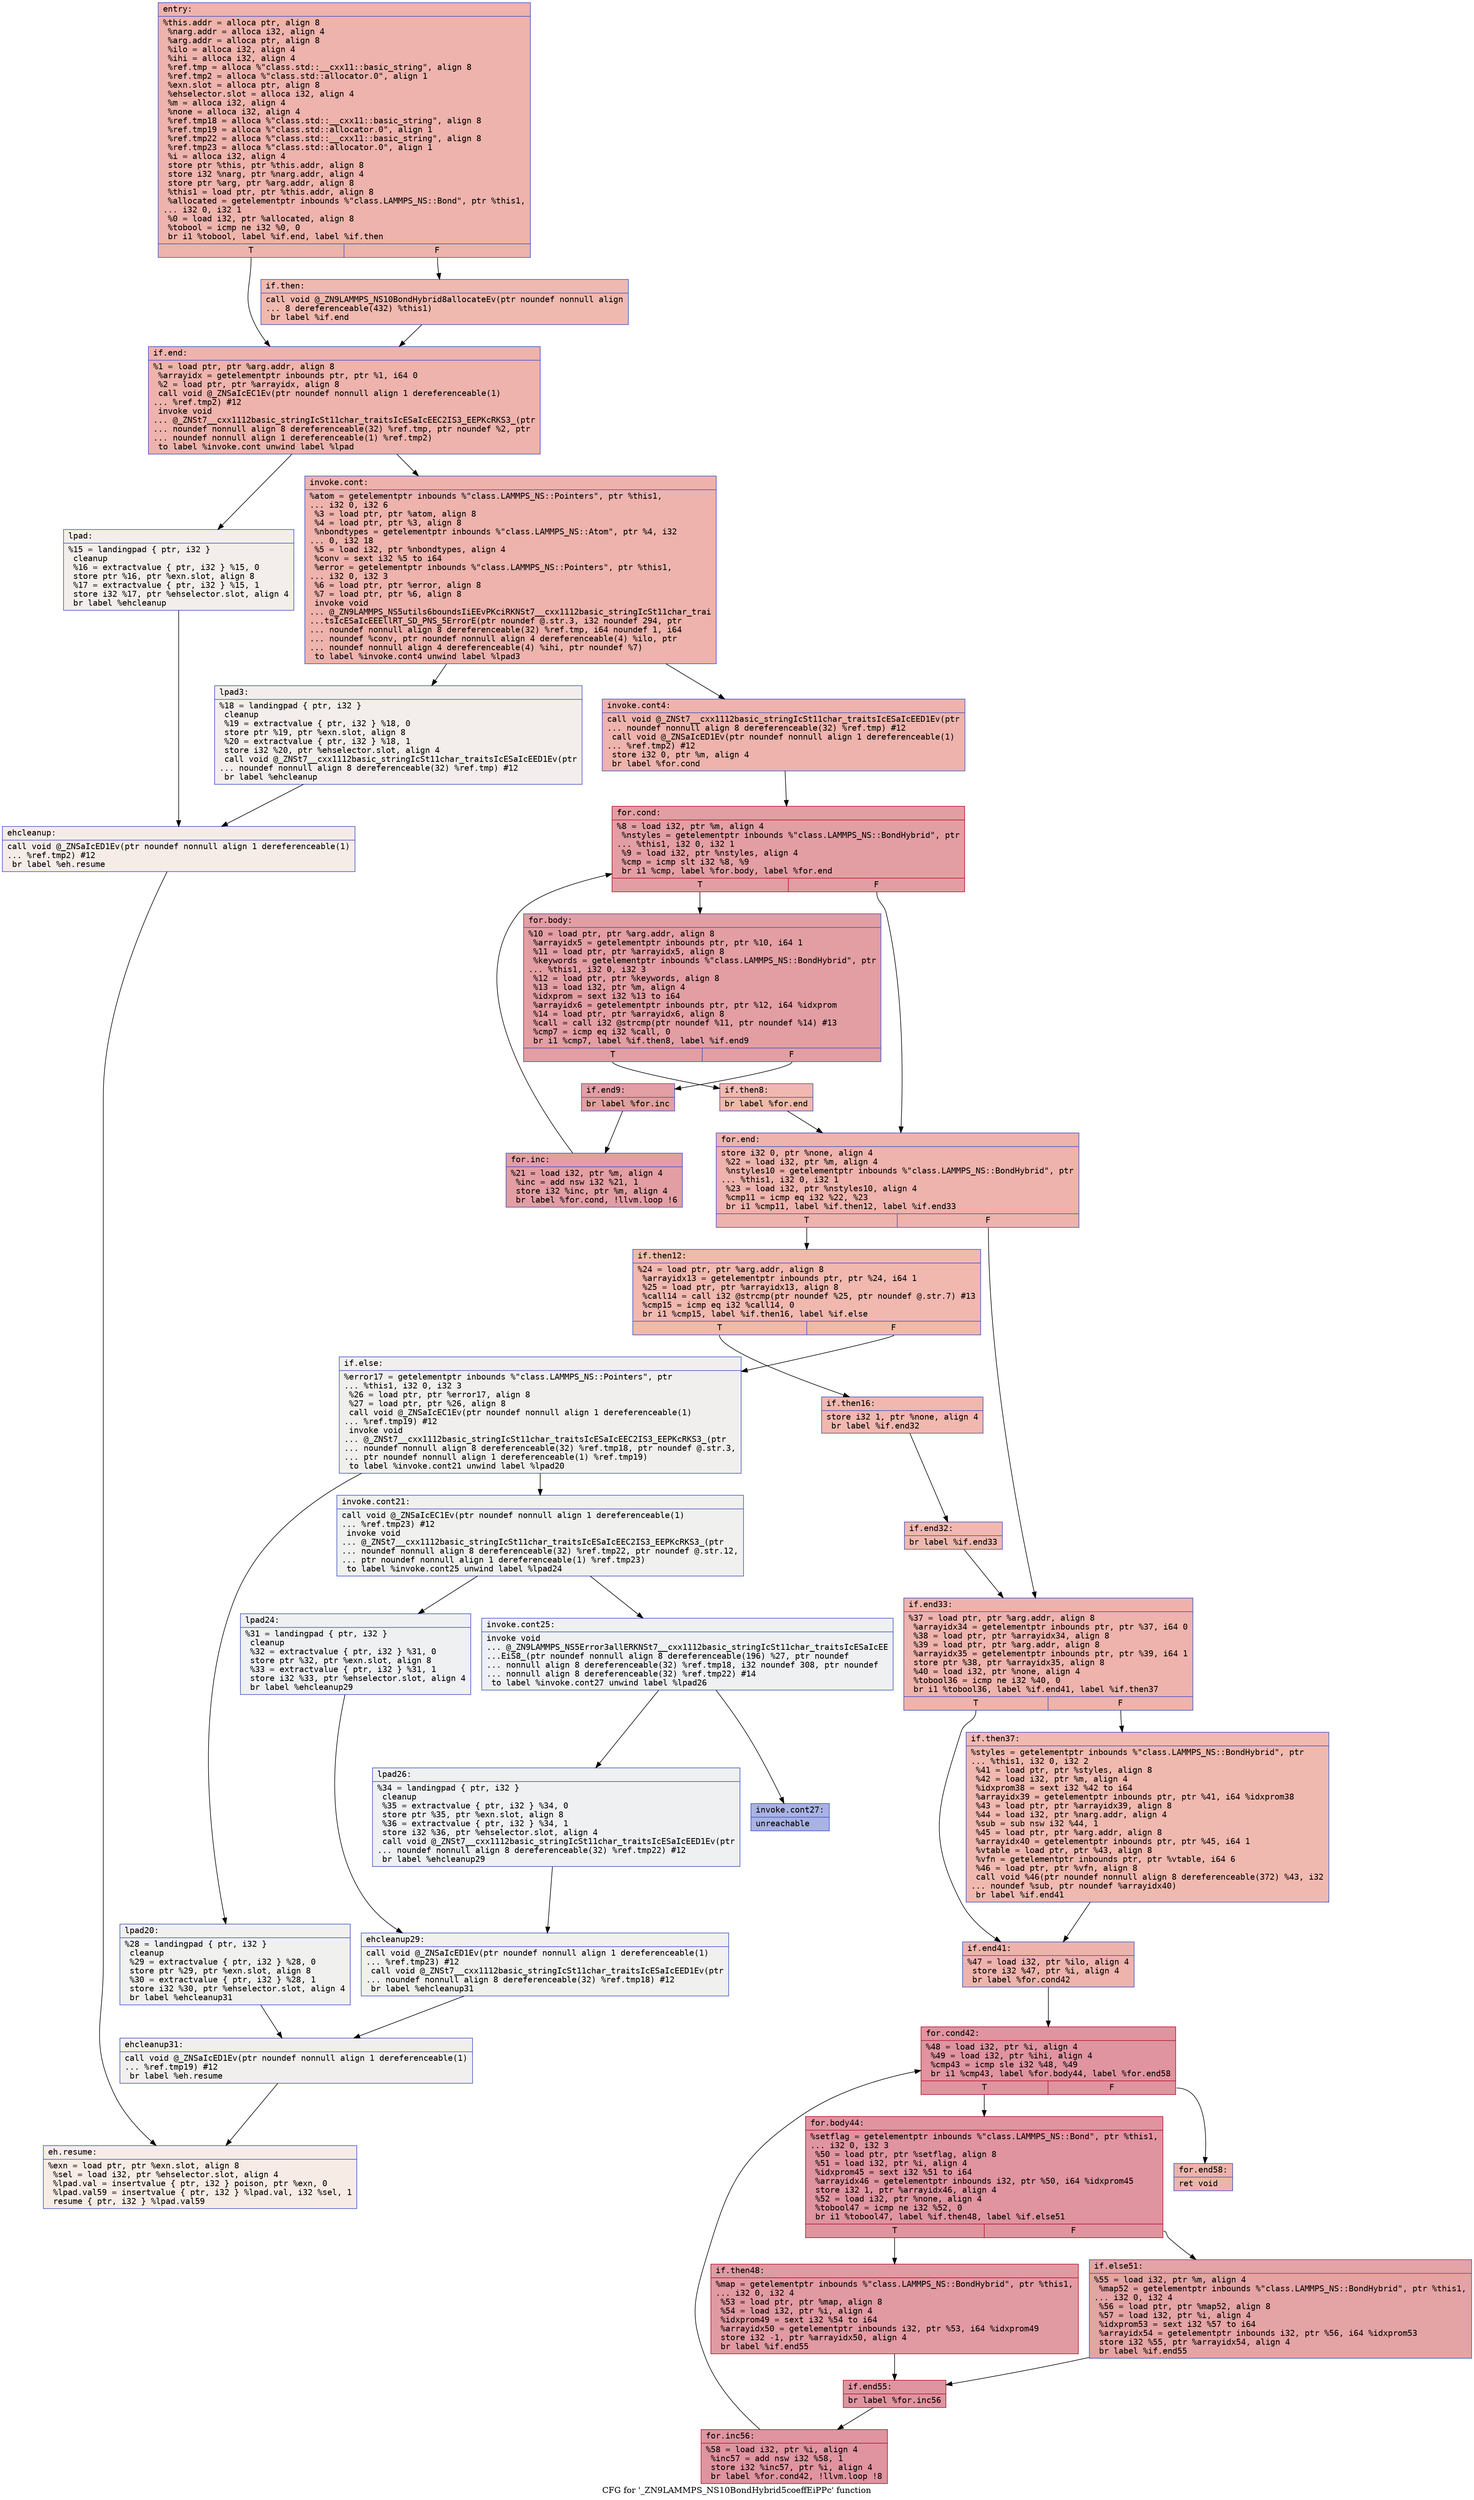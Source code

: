 digraph "CFG for '_ZN9LAMMPS_NS10BondHybrid5coeffEiPPc' function" {
	label="CFG for '_ZN9LAMMPS_NS10BondHybrid5coeffEiPPc' function";

	Node0x55cb68dd2540 [shape=record,color="#3d50c3ff", style=filled, fillcolor="#d6524470" fontname="Courier",label="{entry:\l|  %this.addr = alloca ptr, align 8\l  %narg.addr = alloca i32, align 4\l  %arg.addr = alloca ptr, align 8\l  %ilo = alloca i32, align 4\l  %ihi = alloca i32, align 4\l  %ref.tmp = alloca %\"class.std::__cxx11::basic_string\", align 8\l  %ref.tmp2 = alloca %\"class.std::allocator.0\", align 1\l  %exn.slot = alloca ptr, align 8\l  %ehselector.slot = alloca i32, align 4\l  %m = alloca i32, align 4\l  %none = alloca i32, align 4\l  %ref.tmp18 = alloca %\"class.std::__cxx11::basic_string\", align 8\l  %ref.tmp19 = alloca %\"class.std::allocator.0\", align 1\l  %ref.tmp22 = alloca %\"class.std::__cxx11::basic_string\", align 8\l  %ref.tmp23 = alloca %\"class.std::allocator.0\", align 1\l  %i = alloca i32, align 4\l  store ptr %this, ptr %this.addr, align 8\l  store i32 %narg, ptr %narg.addr, align 4\l  store ptr %arg, ptr %arg.addr, align 8\l  %this1 = load ptr, ptr %this.addr, align 8\l  %allocated = getelementptr inbounds %\"class.LAMMPS_NS::Bond\", ptr %this1,\l... i32 0, i32 1\l  %0 = load i32, ptr %allocated, align 8\l  %tobool = icmp ne i32 %0, 0\l  br i1 %tobool, label %if.end, label %if.then\l|{<s0>T|<s1>F}}"];
	Node0x55cb68dd2540:s0 -> Node0x55cb68dd3480[tooltip="entry -> if.end\nProbability 62.50%" ];
	Node0x55cb68dd2540:s1 -> Node0x55cb68dd34f0[tooltip="entry -> if.then\nProbability 37.50%" ];
	Node0x55cb68dd34f0 [shape=record,color="#3d50c3ff", style=filled, fillcolor="#de614d70" fontname="Courier",label="{if.then:\l|  call void @_ZN9LAMMPS_NS10BondHybrid8allocateEv(ptr noundef nonnull align\l... 8 dereferenceable(432) %this1)\l  br label %if.end\l}"];
	Node0x55cb68dd34f0 -> Node0x55cb68dd3480[tooltip="if.then -> if.end\nProbability 100.00%" ];
	Node0x55cb68dd3480 [shape=record,color="#3d50c3ff", style=filled, fillcolor="#d6524470" fontname="Courier",label="{if.end:\l|  %1 = load ptr, ptr %arg.addr, align 8\l  %arrayidx = getelementptr inbounds ptr, ptr %1, i64 0\l  %2 = load ptr, ptr %arrayidx, align 8\l  call void @_ZNSaIcEC1Ev(ptr noundef nonnull align 1 dereferenceable(1)\l... %ref.tmp2) #12\l  invoke void\l... @_ZNSt7__cxx1112basic_stringIcSt11char_traitsIcESaIcEEC2IS3_EEPKcRKS3_(ptr\l... noundef nonnull align 8 dereferenceable(32) %ref.tmp, ptr noundef %2, ptr\l... noundef nonnull align 1 dereferenceable(1) %ref.tmp2)\l          to label %invoke.cont unwind label %lpad\l}"];
	Node0x55cb68dd3480 -> Node0x55cb68dd3c70[tooltip="if.end -> invoke.cont\nProbability 100.00%" ];
	Node0x55cb68dd3480 -> Node0x55cb68dd3cc0[tooltip="if.end -> lpad\nProbability 0.00%" ];
	Node0x55cb68dd3c70 [shape=record,color="#3d50c3ff", style=filled, fillcolor="#d6524470" fontname="Courier",label="{invoke.cont:\l|  %atom = getelementptr inbounds %\"class.LAMMPS_NS::Pointers\", ptr %this1,\l... i32 0, i32 6\l  %3 = load ptr, ptr %atom, align 8\l  %4 = load ptr, ptr %3, align 8\l  %nbondtypes = getelementptr inbounds %\"class.LAMMPS_NS::Atom\", ptr %4, i32\l... 0, i32 18\l  %5 = load i32, ptr %nbondtypes, align 4\l  %conv = sext i32 %5 to i64\l  %error = getelementptr inbounds %\"class.LAMMPS_NS::Pointers\", ptr %this1,\l... i32 0, i32 3\l  %6 = load ptr, ptr %error, align 8\l  %7 = load ptr, ptr %6, align 8\l  invoke void\l... @_ZN9LAMMPS_NS5utils6boundsIiEEvPKciRKNSt7__cxx1112basic_stringIcSt11char_trai\l...tsIcESaIcEEEllRT_SD_PNS_5ErrorE(ptr noundef @.str.3, i32 noundef 294, ptr\l... noundef nonnull align 8 dereferenceable(32) %ref.tmp, i64 noundef 1, i64\l... noundef %conv, ptr noundef nonnull align 4 dereferenceable(4) %ilo, ptr\l... noundef nonnull align 4 dereferenceable(4) %ihi, ptr noundef %7)\l          to label %invoke.cont4 unwind label %lpad3\l}"];
	Node0x55cb68dd3c70 -> Node0x55cb68dd3c20[tooltip="invoke.cont -> invoke.cont4\nProbability 100.00%" ];
	Node0x55cb68dd3c70 -> Node0x55cb68dd4520[tooltip="invoke.cont -> lpad3\nProbability 0.00%" ];
	Node0x55cb68dd3c20 [shape=record,color="#3d50c3ff", style=filled, fillcolor="#d6524470" fontname="Courier",label="{invoke.cont4:\l|  call void @_ZNSt7__cxx1112basic_stringIcSt11char_traitsIcESaIcEED1Ev(ptr\l... noundef nonnull align 8 dereferenceable(32) %ref.tmp) #12\l  call void @_ZNSaIcED1Ev(ptr noundef nonnull align 1 dereferenceable(1)\l... %ref.tmp2) #12\l  store i32 0, ptr %m, align 4\l  br label %for.cond\l}"];
	Node0x55cb68dd3c20 -> Node0x55cb68dd4c40[tooltip="invoke.cont4 -> for.cond\nProbability 100.00%" ];
	Node0x55cb68dd4c40 [shape=record,color="#b70d28ff", style=filled, fillcolor="#be242e70" fontname="Courier",label="{for.cond:\l|  %8 = load i32, ptr %m, align 4\l  %nstyles = getelementptr inbounds %\"class.LAMMPS_NS::BondHybrid\", ptr\l... %this1, i32 0, i32 1\l  %9 = load i32, ptr %nstyles, align 4\l  %cmp = icmp slt i32 %8, %9\l  br i1 %cmp, label %for.body, label %for.end\l|{<s0>T|<s1>F}}"];
	Node0x55cb68dd4c40:s0 -> Node0x55cb68dd4e60[tooltip="for.cond -> for.body\nProbability 96.88%" ];
	Node0x55cb68dd4c40:s1 -> Node0x55cb68dd4ee0[tooltip="for.cond -> for.end\nProbability 3.12%" ];
	Node0x55cb68dd4e60 [shape=record,color="#3d50c3ff", style=filled, fillcolor="#be242e70" fontname="Courier",label="{for.body:\l|  %10 = load ptr, ptr %arg.addr, align 8\l  %arrayidx5 = getelementptr inbounds ptr, ptr %10, i64 1\l  %11 = load ptr, ptr %arrayidx5, align 8\l  %keywords = getelementptr inbounds %\"class.LAMMPS_NS::BondHybrid\", ptr\l... %this1, i32 0, i32 3\l  %12 = load ptr, ptr %keywords, align 8\l  %13 = load i32, ptr %m, align 4\l  %idxprom = sext i32 %13 to i64\l  %arrayidx6 = getelementptr inbounds ptr, ptr %12, i64 %idxprom\l  %14 = load ptr, ptr %arrayidx6, align 8\l  %call = call i32 @strcmp(ptr noundef %11, ptr noundef %14) #13\l  %cmp7 = icmp eq i32 %call, 0\l  br i1 %cmp7, label %if.then8, label %if.end9\l|{<s0>T|<s1>F}}"];
	Node0x55cb68dd4e60:s0 -> Node0x55cb68dd5800[tooltip="for.body -> if.then8\nProbability 3.12%" ];
	Node0x55cb68dd4e60:s1 -> Node0x55cb68dd5880[tooltip="for.body -> if.end9\nProbability 96.88%" ];
	Node0x55cb68dd5800 [shape=record,color="#3d50c3ff", style=filled, fillcolor="#dc5d4a70" fontname="Courier",label="{if.then8:\l|  br label %for.end\l}"];
	Node0x55cb68dd5800 -> Node0x55cb68dd4ee0[tooltip="if.then8 -> for.end\nProbability 100.00%" ];
	Node0x55cb68dd3cc0 [shape=record,color="#3d50c3ff", style=filled, fillcolor="#e5d8d170" fontname="Courier",label="{lpad:\l|  %15 = landingpad \{ ptr, i32 \}\l          cleanup\l  %16 = extractvalue \{ ptr, i32 \} %15, 0\l  store ptr %16, ptr %exn.slot, align 8\l  %17 = extractvalue \{ ptr, i32 \} %15, 1\l  store i32 %17, ptr %ehselector.slot, align 4\l  br label %ehcleanup\l}"];
	Node0x55cb68dd3cc0 -> Node0x55cb68dd5d20[tooltip="lpad -> ehcleanup\nProbability 100.00%" ];
	Node0x55cb68dd4520 [shape=record,color="#3d50c3ff", style=filled, fillcolor="#e5d8d170" fontname="Courier",label="{lpad3:\l|  %18 = landingpad \{ ptr, i32 \}\l          cleanup\l  %19 = extractvalue \{ ptr, i32 \} %18, 0\l  store ptr %19, ptr %exn.slot, align 8\l  %20 = extractvalue \{ ptr, i32 \} %18, 1\l  store i32 %20, ptr %ehselector.slot, align 4\l  call void @_ZNSt7__cxx1112basic_stringIcSt11char_traitsIcESaIcEED1Ev(ptr\l... noundef nonnull align 8 dereferenceable(32) %ref.tmp) #12\l  br label %ehcleanup\l}"];
	Node0x55cb68dd4520 -> Node0x55cb68dd5d20[tooltip="lpad3 -> ehcleanup\nProbability 100.00%" ];
	Node0x55cb68dd5d20 [shape=record,color="#3d50c3ff", style=filled, fillcolor="#ead5c970" fontname="Courier",label="{ehcleanup:\l|  call void @_ZNSaIcED1Ev(ptr noundef nonnull align 1 dereferenceable(1)\l... %ref.tmp2) #12\l  br label %eh.resume\l}"];
	Node0x55cb68dd5d20 -> Node0x55cb68dd6340[tooltip="ehcleanup -> eh.resume\nProbability 100.00%" ];
	Node0x55cb68dd5880 [shape=record,color="#3d50c3ff", style=filled, fillcolor="#be242e70" fontname="Courier",label="{if.end9:\l|  br label %for.inc\l}"];
	Node0x55cb68dd5880 -> Node0x55cb68dd35d0[tooltip="if.end9 -> for.inc\nProbability 100.00%" ];
	Node0x55cb68dd35d0 [shape=record,color="#3d50c3ff", style=filled, fillcolor="#be242e70" fontname="Courier",label="{for.inc:\l|  %21 = load i32, ptr %m, align 4\l  %inc = add nsw i32 %21, 1\l  store i32 %inc, ptr %m, align 4\l  br label %for.cond, !llvm.loop !6\l}"];
	Node0x55cb68dd35d0 -> Node0x55cb68dd4c40[tooltip="for.inc -> for.cond\nProbability 100.00%" ];
	Node0x55cb68dd4ee0 [shape=record,color="#3d50c3ff", style=filled, fillcolor="#d6524470" fontname="Courier",label="{for.end:\l|  store i32 0, ptr %none, align 4\l  %22 = load i32, ptr %m, align 4\l  %nstyles10 = getelementptr inbounds %\"class.LAMMPS_NS::BondHybrid\", ptr\l... %this1, i32 0, i32 1\l  %23 = load i32, ptr %nstyles10, align 4\l  %cmp11 = icmp eq i32 %22, %23\l  br i1 %cmp11, label %if.then12, label %if.end33\l|{<s0>T|<s1>F}}"];
	Node0x55cb68dd4ee0:s0 -> Node0x55cb68dd6e90[tooltip="for.end -> if.then12\nProbability 50.00%" ];
	Node0x55cb68dd4ee0:s1 -> Node0x55cb68dd6f10[tooltip="for.end -> if.end33\nProbability 50.00%" ];
	Node0x55cb68dd6e90 [shape=record,color="#3d50c3ff", style=filled, fillcolor="#dc5d4a70" fontname="Courier",label="{if.then12:\l|  %24 = load ptr, ptr %arg.addr, align 8\l  %arrayidx13 = getelementptr inbounds ptr, ptr %24, i64 1\l  %25 = load ptr, ptr %arrayidx13, align 8\l  %call14 = call i32 @strcmp(ptr noundef %25, ptr noundef @.str.7) #13\l  %cmp15 = icmp eq i32 %call14, 0\l  br i1 %cmp15, label %if.then16, label %if.else\l|{<s0>T|<s1>F}}"];
	Node0x55cb68dd6e90:s0 -> Node0x55cb68dd7410[tooltip="if.then12 -> if.then16\nProbability 100.00%" ];
	Node0x55cb68dd6e90:s1 -> Node0x55cb68dd7490[tooltip="if.then12 -> if.else\nProbability 0.00%" ];
	Node0x55cb68dd7410 [shape=record,color="#3d50c3ff", style=filled, fillcolor="#dc5d4a70" fontname="Courier",label="{if.then16:\l|  store i32 1, ptr %none, align 4\l  br label %if.end32\l}"];
	Node0x55cb68dd7410 -> Node0x55cb68dd76b0[tooltip="if.then16 -> if.end32\nProbability 100.00%" ];
	Node0x55cb68dd7490 [shape=record,color="#3d50c3ff", style=filled, fillcolor="#e0dbd870" fontname="Courier",label="{if.else:\l|  %error17 = getelementptr inbounds %\"class.LAMMPS_NS::Pointers\", ptr\l... %this1, i32 0, i32 3\l  %26 = load ptr, ptr %error17, align 8\l  %27 = load ptr, ptr %26, align 8\l  call void @_ZNSaIcEC1Ev(ptr noundef nonnull align 1 dereferenceable(1)\l... %ref.tmp19) #12\l  invoke void\l... @_ZNSt7__cxx1112basic_stringIcSt11char_traitsIcESaIcEEC2IS3_EEPKcRKS3_(ptr\l... noundef nonnull align 8 dereferenceable(32) %ref.tmp18, ptr noundef @.str.3,\l... ptr noundef nonnull align 1 dereferenceable(1) %ref.tmp19)\l          to label %invoke.cont21 unwind label %lpad20\l}"];
	Node0x55cb68dd7490 -> Node0x55cb68dd7b00[tooltip="if.else -> invoke.cont21\nProbability 50.00%" ];
	Node0x55cb68dd7490 -> Node0x55cb68dd7b80[tooltip="if.else -> lpad20\nProbability 50.00%" ];
	Node0x55cb68dd7b00 [shape=record,color="#3d50c3ff", style=filled, fillcolor="#dedcdb70" fontname="Courier",label="{invoke.cont21:\l|  call void @_ZNSaIcEC1Ev(ptr noundef nonnull align 1 dereferenceable(1)\l... %ref.tmp23) #12\l  invoke void\l... @_ZNSt7__cxx1112basic_stringIcSt11char_traitsIcESaIcEEC2IS3_EEPKcRKS3_(ptr\l... noundef nonnull align 8 dereferenceable(32) %ref.tmp22, ptr noundef @.str.12,\l... ptr noundef nonnull align 1 dereferenceable(1) %ref.tmp23)\l          to label %invoke.cont25 unwind label %lpad24\l}"];
	Node0x55cb68dd7b00 -> Node0x55cb68dd7f00[tooltip="invoke.cont21 -> invoke.cont25\nProbability 50.00%" ];
	Node0x55cb68dd7b00 -> Node0x55cb68dd7f50[tooltip="invoke.cont21 -> lpad24\nProbability 50.00%" ];
	Node0x55cb68dd7f00 [shape=record,color="#3d50c3ff", style=filled, fillcolor="#d9dce170" fontname="Courier",label="{invoke.cont25:\l|  invoke void\l... @_ZN9LAMMPS_NS5Error3allERKNSt7__cxx1112basic_stringIcSt11char_traitsIcESaIcEE\l...EiS8_(ptr noundef nonnull align 8 dereferenceable(196) %27, ptr noundef\l... nonnull align 8 dereferenceable(32) %ref.tmp18, i32 noundef 308, ptr noundef\l... nonnull align 8 dereferenceable(32) %ref.tmp22) #14\l          to label %invoke.cont27 unwind label %lpad26\l}"];
	Node0x55cb68dd7f00 -> Node0x55cb68dd7eb0[tooltip="invoke.cont25 -> invoke.cont27\nProbability 0.00%" ];
	Node0x55cb68dd7f00 -> Node0x55cb68dd8270[tooltip="invoke.cont25 -> lpad26\nProbability 100.00%" ];
	Node0x55cb68dd7eb0 [shape=record,color="#3d50c3ff", style=filled, fillcolor="#3d50c370" fontname="Courier",label="{invoke.cont27:\l|  unreachable\l}"];
	Node0x55cb68dd7b80 [shape=record,color="#3d50c3ff", style=filled, fillcolor="#dedcdb70" fontname="Courier",label="{lpad20:\l|  %28 = landingpad \{ ptr, i32 \}\l          cleanup\l  %29 = extractvalue \{ ptr, i32 \} %28, 0\l  store ptr %29, ptr %exn.slot, align 8\l  %30 = extractvalue \{ ptr, i32 \} %28, 1\l  store i32 %30, ptr %ehselector.slot, align 4\l  br label %ehcleanup31\l}"];
	Node0x55cb68dd7b80 -> Node0x55cb68dd8830[tooltip="lpad20 -> ehcleanup31\nProbability 100.00%" ];
	Node0x55cb68dd7f50 [shape=record,color="#3d50c3ff", style=filled, fillcolor="#d9dce170" fontname="Courier",label="{lpad24:\l|  %31 = landingpad \{ ptr, i32 \}\l          cleanup\l  %32 = extractvalue \{ ptr, i32 \} %31, 0\l  store ptr %32, ptr %exn.slot, align 8\l  %33 = extractvalue \{ ptr, i32 \} %31, 1\l  store i32 %33, ptr %ehselector.slot, align 4\l  br label %ehcleanup29\l}"];
	Node0x55cb68dd7f50 -> Node0x55cb68dd8b80[tooltip="lpad24 -> ehcleanup29\nProbability 100.00%" ];
	Node0x55cb68dd8270 [shape=record,color="#3d50c3ff", style=filled, fillcolor="#d9dce170" fontname="Courier",label="{lpad26:\l|  %34 = landingpad \{ ptr, i32 \}\l          cleanup\l  %35 = extractvalue \{ ptr, i32 \} %34, 0\l  store ptr %35, ptr %exn.slot, align 8\l  %36 = extractvalue \{ ptr, i32 \} %34, 1\l  store i32 %36, ptr %ehselector.slot, align 4\l  call void @_ZNSt7__cxx1112basic_stringIcSt11char_traitsIcESaIcEED1Ev(ptr\l... noundef nonnull align 8 dereferenceable(32) %ref.tmp22) #12\l  br label %ehcleanup29\l}"];
	Node0x55cb68dd8270 -> Node0x55cb68dd8b80[tooltip="lpad26 -> ehcleanup29\nProbability 100.00%" ];
	Node0x55cb68dd8b80 [shape=record,color="#3d50c3ff", style=filled, fillcolor="#dedcdb70" fontname="Courier",label="{ehcleanup29:\l|  call void @_ZNSaIcED1Ev(ptr noundef nonnull align 1 dereferenceable(1)\l... %ref.tmp23) #12\l  call void @_ZNSt7__cxx1112basic_stringIcSt11char_traitsIcESaIcEED1Ev(ptr\l... noundef nonnull align 8 dereferenceable(32) %ref.tmp18) #12\l  br label %ehcleanup31\l}"];
	Node0x55cb68dd8b80 -> Node0x55cb68dd8830[tooltip="ehcleanup29 -> ehcleanup31\nProbability 100.00%" ];
	Node0x55cb68dd8830 [shape=record,color="#3d50c3ff", style=filled, fillcolor="#e0dbd870" fontname="Courier",label="{ehcleanup31:\l|  call void @_ZNSaIcED1Ev(ptr noundef nonnull align 1 dereferenceable(1)\l... %ref.tmp19) #12\l  br label %eh.resume\l}"];
	Node0x55cb68dd8830 -> Node0x55cb68dd6340[tooltip="ehcleanup31 -> eh.resume\nProbability 100.00%" ];
	Node0x55cb68dd76b0 [shape=record,color="#3d50c3ff", style=filled, fillcolor="#dc5d4a70" fontname="Courier",label="{if.end32:\l|  br label %if.end33\l}"];
	Node0x55cb68dd76b0 -> Node0x55cb68dd6f10[tooltip="if.end32 -> if.end33\nProbability 100.00%" ];
	Node0x55cb68dd6f10 [shape=record,color="#3d50c3ff", style=filled, fillcolor="#d6524470" fontname="Courier",label="{if.end33:\l|  %37 = load ptr, ptr %arg.addr, align 8\l  %arrayidx34 = getelementptr inbounds ptr, ptr %37, i64 0\l  %38 = load ptr, ptr %arrayidx34, align 8\l  %39 = load ptr, ptr %arg.addr, align 8\l  %arrayidx35 = getelementptr inbounds ptr, ptr %39, i64 1\l  store ptr %38, ptr %arrayidx35, align 8\l  %40 = load i32, ptr %none, align 4\l  %tobool36 = icmp ne i32 %40, 0\l  br i1 %tobool36, label %if.end41, label %if.then37\l|{<s0>T|<s1>F}}"];
	Node0x55cb68dd6f10:s0 -> Node0x55cb68dd99e0[tooltip="if.end33 -> if.end41\nProbability 62.50%" ];
	Node0x55cb68dd6f10:s1 -> Node0x55cb68dd9a60[tooltip="if.end33 -> if.then37\nProbability 37.50%" ];
	Node0x55cb68dd9a60 [shape=record,color="#3d50c3ff", style=filled, fillcolor="#de614d70" fontname="Courier",label="{if.then37:\l|  %styles = getelementptr inbounds %\"class.LAMMPS_NS::BondHybrid\", ptr\l... %this1, i32 0, i32 2\l  %41 = load ptr, ptr %styles, align 8\l  %42 = load i32, ptr %m, align 4\l  %idxprom38 = sext i32 %42 to i64\l  %arrayidx39 = getelementptr inbounds ptr, ptr %41, i64 %idxprom38\l  %43 = load ptr, ptr %arrayidx39, align 8\l  %44 = load i32, ptr %narg.addr, align 4\l  %sub = sub nsw i32 %44, 1\l  %45 = load ptr, ptr %arg.addr, align 8\l  %arrayidx40 = getelementptr inbounds ptr, ptr %45, i64 1\l  %vtable = load ptr, ptr %43, align 8\l  %vfn = getelementptr inbounds ptr, ptr %vtable, i64 6\l  %46 = load ptr, ptr %vfn, align 8\l  call void %46(ptr noundef nonnull align 8 dereferenceable(372) %43, i32\l... noundef %sub, ptr noundef %arrayidx40)\l  br label %if.end41\l}"];
	Node0x55cb68dd9a60 -> Node0x55cb68dd99e0[tooltip="if.then37 -> if.end41\nProbability 100.00%" ];
	Node0x55cb68dd99e0 [shape=record,color="#3d50c3ff", style=filled, fillcolor="#d6524470" fontname="Courier",label="{if.end41:\l|  %47 = load i32, ptr %ilo, align 4\l  store i32 %47, ptr %i, align 4\l  br label %for.cond42\l}"];
	Node0x55cb68dd99e0 -> Node0x55cb68ddae00[tooltip="if.end41 -> for.cond42\nProbability 100.00%" ];
	Node0x55cb68ddae00 [shape=record,color="#b70d28ff", style=filled, fillcolor="#b70d2870" fontname="Courier",label="{for.cond42:\l|  %48 = load i32, ptr %i, align 4\l  %49 = load i32, ptr %ihi, align 4\l  %cmp43 = icmp sle i32 %48, %49\l  br i1 %cmp43, label %for.body44, label %for.end58\l|{<s0>T|<s1>F}}"];
	Node0x55cb68ddae00:s0 -> Node0x55cb68ddb050[tooltip="for.cond42 -> for.body44\nProbability 96.88%" ];
	Node0x55cb68ddae00:s1 -> Node0x55cb68ddb0d0[tooltip="for.cond42 -> for.end58\nProbability 3.12%" ];
	Node0x55cb68ddb050 [shape=record,color="#b70d28ff", style=filled, fillcolor="#b70d2870" fontname="Courier",label="{for.body44:\l|  %setflag = getelementptr inbounds %\"class.LAMMPS_NS::Bond\", ptr %this1,\l... i32 0, i32 3\l  %50 = load ptr, ptr %setflag, align 8\l  %51 = load i32, ptr %i, align 4\l  %idxprom45 = sext i32 %51 to i64\l  %arrayidx46 = getelementptr inbounds i32, ptr %50, i64 %idxprom45\l  store i32 1, ptr %arrayidx46, align 4\l  %52 = load i32, ptr %none, align 4\l  %tobool47 = icmp ne i32 %52, 0\l  br i1 %tobool47, label %if.then48, label %if.else51\l|{<s0>T|<s1>F}}"];
	Node0x55cb68ddb050:s0 -> Node0x55cb68ddb710[tooltip="for.body44 -> if.then48\nProbability 62.50%" ];
	Node0x55cb68ddb050:s1 -> Node0x55cb68ddb790[tooltip="for.body44 -> if.else51\nProbability 37.50%" ];
	Node0x55cb68ddb710 [shape=record,color="#b70d28ff", style=filled, fillcolor="#bb1b2c70" fontname="Courier",label="{if.then48:\l|  %map = getelementptr inbounds %\"class.LAMMPS_NS::BondHybrid\", ptr %this1,\l... i32 0, i32 4\l  %53 = load ptr, ptr %map, align 8\l  %54 = load i32, ptr %i, align 4\l  %idxprom49 = sext i32 %54 to i64\l  %arrayidx50 = getelementptr inbounds i32, ptr %53, i64 %idxprom49\l  store i32 -1, ptr %arrayidx50, align 4\l  br label %if.end55\l}"];
	Node0x55cb68ddb710 -> Node0x55cb68ddbcb0[tooltip="if.then48 -> if.end55\nProbability 100.00%" ];
	Node0x55cb68ddb790 [shape=record,color="#3d50c3ff", style=filled, fillcolor="#c32e3170" fontname="Courier",label="{if.else51:\l|  %55 = load i32, ptr %m, align 4\l  %map52 = getelementptr inbounds %\"class.LAMMPS_NS::BondHybrid\", ptr %this1,\l... i32 0, i32 4\l  %56 = load ptr, ptr %map52, align 8\l  %57 = load i32, ptr %i, align 4\l  %idxprom53 = sext i32 %57 to i64\l  %arrayidx54 = getelementptr inbounds i32, ptr %56, i64 %idxprom53\l  store i32 %55, ptr %arrayidx54, align 4\l  br label %if.end55\l}"];
	Node0x55cb68ddb790 -> Node0x55cb68ddbcb0[tooltip="if.else51 -> if.end55\nProbability 100.00%" ];
	Node0x55cb68ddbcb0 [shape=record,color="#b70d28ff", style=filled, fillcolor="#b70d2870" fontname="Courier",label="{if.end55:\l|  br label %for.inc56\l}"];
	Node0x55cb68ddbcb0 -> Node0x55cb68dd6710[tooltip="if.end55 -> for.inc56\nProbability 100.00%" ];
	Node0x55cb68dd6710 [shape=record,color="#b70d28ff", style=filled, fillcolor="#b70d2870" fontname="Courier",label="{for.inc56:\l|  %58 = load i32, ptr %i, align 4\l  %inc57 = add nsw i32 %58, 1\l  store i32 %inc57, ptr %i, align 4\l  br label %for.cond42, !llvm.loop !8\l}"];
	Node0x55cb68dd6710 -> Node0x55cb68ddae00[tooltip="for.inc56 -> for.cond42\nProbability 100.00%" ];
	Node0x55cb68ddb0d0 [shape=record,color="#3d50c3ff", style=filled, fillcolor="#d6524470" fontname="Courier",label="{for.end58:\l|  ret void\l}"];
	Node0x55cb68dd6340 [shape=record,color="#3d50c3ff", style=filled, fillcolor="#ecd3c570" fontname="Courier",label="{eh.resume:\l|  %exn = load ptr, ptr %exn.slot, align 8\l  %sel = load i32, ptr %ehselector.slot, align 4\l  %lpad.val = insertvalue \{ ptr, i32 \} poison, ptr %exn, 0\l  %lpad.val59 = insertvalue \{ ptr, i32 \} %lpad.val, i32 %sel, 1\l  resume \{ ptr, i32 \} %lpad.val59\l}"];
}
